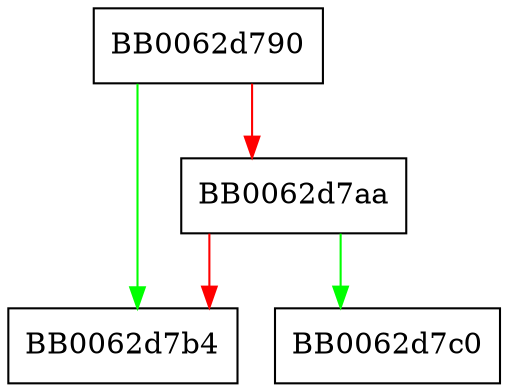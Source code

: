 digraph RAND_keep_random_devices_open {
  node [shape="box"];
  graph [splines=ortho];
  BB0062d790 -> BB0062d7b4 [color="green"];
  BB0062d790 -> BB0062d7aa [color="red"];
  BB0062d7aa -> BB0062d7c0 [color="green"];
  BB0062d7aa -> BB0062d7b4 [color="red"];
}